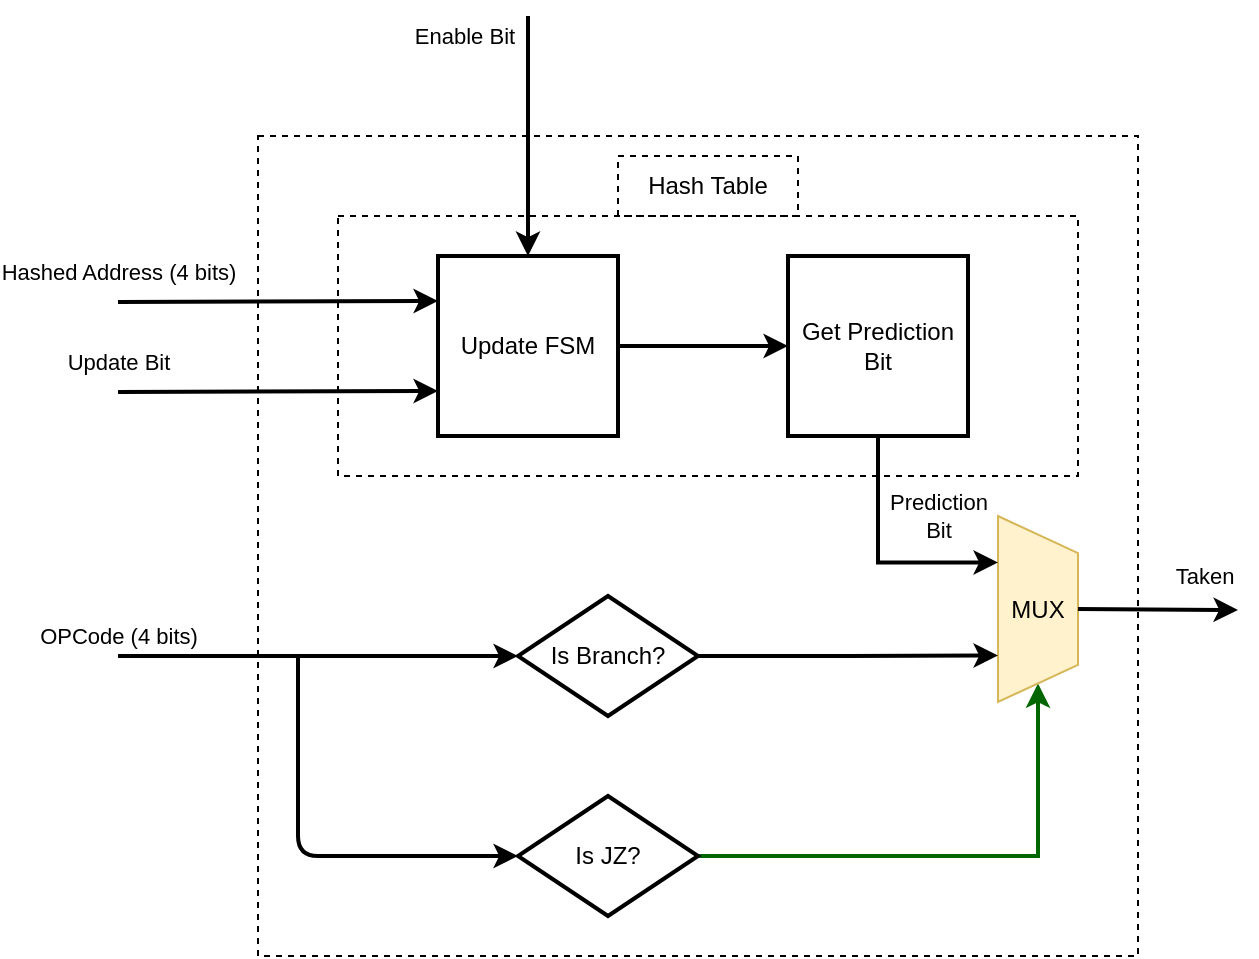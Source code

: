 <mxfile version="13.1.2" type="device"><diagram id="WoQ3Saj_Z_p78L-HDYly" name="Page-1"><mxGraphModel dx="1355" dy="774" grid="1" gridSize="10" guides="1" tooltips="1" connect="1" arrows="1" fold="1" page="1" pageScale="1" pageWidth="850" pageHeight="1100" math="0" shadow="0"><root><mxCell id="0"/><mxCell id="1" parent="0"/><mxCell id="PSD2NYwLCIgB_jXhVFpv-56" value="" style="rounded=0;whiteSpace=wrap;html=1;dashed=1;strokeWidth=1;fillColor=none;" parent="1" vertex="1"><mxGeometry x="160" y="140" width="440" height="410" as="geometry"/></mxCell><mxCell id="PSD2NYwLCIgB_jXhVFpv-48" value="" style="rounded=0;whiteSpace=wrap;html=1;strokeWidth=1;dashed=1;fillColor=none;" parent="1" vertex="1"><mxGeometry x="200" y="180" width="370" height="130" as="geometry"/></mxCell><mxCell id="PSD2NYwLCIgB_jXhVFpv-51" style="edgeStyle=orthogonalEdgeStyle;rounded=0;orthogonalLoop=1;jettySize=auto;html=1;exitX=1;exitY=0.5;exitDx=0;exitDy=0;entryX=1;entryY=0.5;entryDx=0;entryDy=0;strokeWidth=2;strokeColor=#006600;" parent="1" source="PSD2NYwLCIgB_jXhVFpv-9" target="PSD2NYwLCIgB_jXhVFpv-32" edge="1"><mxGeometry relative="1" as="geometry"/></mxCell><mxCell id="PSD2NYwLCIgB_jXhVFpv-9" value="Is JZ?" style="rhombus;whiteSpace=wrap;html=1;strokeWidth=2;" parent="1" vertex="1"><mxGeometry x="290" y="470" width="90" height="60" as="geometry"/></mxCell><mxCell id="PSD2NYwLCIgB_jXhVFpv-47" style="edgeStyle=orthogonalEdgeStyle;rounded=0;orthogonalLoop=1;jettySize=auto;html=1;exitX=1;exitY=0.5;exitDx=0;exitDy=0;entryX=0;entryY=0.5;entryDx=0;entryDy=0;strokeWidth=2;" parent="1" source="PSD2NYwLCIgB_jXhVFpv-24" target="PSD2NYwLCIgB_jXhVFpv-46" edge="1"><mxGeometry relative="1" as="geometry"/></mxCell><mxCell id="G2Ko8WkckL0A-XlBAwxA-2" style="edgeStyle=orthogonalEdgeStyle;rounded=0;orthogonalLoop=1;jettySize=auto;html=1;exitX=0.5;exitY=0;exitDx=0;exitDy=0;endArrow=none;endFill=0;startArrow=classic;startFill=1;strokeWidth=2;" edge="1" parent="1" source="PSD2NYwLCIgB_jXhVFpv-24"><mxGeometry relative="1" as="geometry"><mxPoint x="295" y="80" as="targetPoint"/></mxGeometry></mxCell><mxCell id="G2Ko8WkckL0A-XlBAwxA-3" value="Enable Bit" style="edgeLabel;html=1;align=center;verticalAlign=middle;resizable=0;points=[];" vertex="1" connectable="0" parent="G2Ko8WkckL0A-XlBAwxA-2"><mxGeometry x="0.7" y="1" relative="1" as="geometry"><mxPoint x="-31" y="-8" as="offset"/></mxGeometry></mxCell><mxCell id="PSD2NYwLCIgB_jXhVFpv-24" value="&lt;span style=&quot;white-space: normal&quot;&gt;Update FSM&lt;/span&gt;" style="whiteSpace=wrap;html=1;aspect=fixed;strokeWidth=2;" parent="1" vertex="1"><mxGeometry x="250" y="200" width="90" height="90" as="geometry"/></mxCell><mxCell id="PSD2NYwLCIgB_jXhVFpv-27" value="Update Bit" style="endArrow=classic;html=1;entryX=0;entryY=0.75;entryDx=0;entryDy=0;strokeWidth=2;" parent="1" target="PSD2NYwLCIgB_jXhVFpv-24" edge="1"><mxGeometry x="-1" y="15" width="50" height="50" relative="1" as="geometry"><mxPoint x="90" y="268" as="sourcePoint"/><mxPoint x="410" y="390" as="targetPoint"/><mxPoint as="offset"/></mxGeometry></mxCell><mxCell id="PSD2NYwLCIgB_jXhVFpv-32" value="&lt;font style=&quot;font-size: 12px&quot;&gt;MUX&lt;/font&gt;" style="shape=trapezoid;perimeter=trapezoidPerimeter;whiteSpace=wrap;html=1;direction=south;fillColor=#fff2cc;strokeColor=#d6b656;" parent="1" vertex="1"><mxGeometry x="530" y="330" width="40" height="93" as="geometry"/></mxCell><mxCell id="PSD2NYwLCIgB_jXhVFpv-50" style="edgeStyle=orthogonalEdgeStyle;rounded=0;orthogonalLoop=1;jettySize=auto;html=1;exitX=1;exitY=0.5;exitDx=0;exitDy=0;entryX=0.75;entryY=1;entryDx=0;entryDy=0;strokeWidth=2;" parent="1" source="PSD2NYwLCIgB_jXhVFpv-38" target="PSD2NYwLCIgB_jXhVFpv-32" edge="1"><mxGeometry relative="1" as="geometry"/></mxCell><mxCell id="PSD2NYwLCIgB_jXhVFpv-38" value="Is Branch?" style="rhombus;whiteSpace=wrap;html=1;strokeWidth=2;" parent="1" vertex="1"><mxGeometry x="290" y="370" width="90" height="60" as="geometry"/></mxCell><mxCell id="PSD2NYwLCIgB_jXhVFpv-45" value="Hashed Address (4 bits)" style="endArrow=classic;html=1;entryX=0;entryY=0.25;entryDx=0;entryDy=0;strokeWidth=2;" parent="1" target="PSD2NYwLCIgB_jXhVFpv-24" edge="1"><mxGeometry x="-1" y="15" width="50" height="50" relative="1" as="geometry"><mxPoint x="90" y="223" as="sourcePoint"/><mxPoint x="260" y="277.5" as="targetPoint"/><mxPoint as="offset"/></mxGeometry></mxCell><mxCell id="PSD2NYwLCIgB_jXhVFpv-49" value="Prediction &lt;br&gt;Bit" style="edgeStyle=orthogonalEdgeStyle;rounded=0;orthogonalLoop=1;jettySize=auto;html=1;exitX=0.5;exitY=1;exitDx=0;exitDy=0;entryX=0.25;entryY=1;entryDx=0;entryDy=0;strokeWidth=2;" parent="1" source="PSD2NYwLCIgB_jXhVFpv-46" target="PSD2NYwLCIgB_jXhVFpv-32" edge="1"><mxGeometry x="0.514" y="23" relative="1" as="geometry"><mxPoint as="offset"/></mxGeometry></mxCell><mxCell id="PSD2NYwLCIgB_jXhVFpv-46" value="&lt;span style=&quot;white-space: normal&quot;&gt;Get Prediction Bit&lt;/span&gt;" style="whiteSpace=wrap;html=1;aspect=fixed;strokeWidth=2;" parent="1" vertex="1"><mxGeometry x="425" y="200" width="90" height="90" as="geometry"/></mxCell><mxCell id="PSD2NYwLCIgB_jXhVFpv-53" value="Taken" style="endArrow=classic;html=1;strokeWidth=2;exitX=0.5;exitY=0;exitDx=0;exitDy=0;" parent="1" source="PSD2NYwLCIgB_jXhVFpv-32" edge="1"><mxGeometry x="0.571" y="17" width="50" height="50" relative="1" as="geometry"><mxPoint x="580" y="410" as="sourcePoint"/><mxPoint x="650" y="377" as="targetPoint"/><mxPoint as="offset"/></mxGeometry></mxCell><mxCell id="PSD2NYwLCIgB_jXhVFpv-54" value="OPCode (4 bits)" style="endArrow=classic;html=1;strokeWidth=2;entryX=0;entryY=0.5;entryDx=0;entryDy=0;" parent="1" target="PSD2NYwLCIgB_jXhVFpv-38" edge="1"><mxGeometry x="-1" y="10" width="50" height="50" relative="1" as="geometry"><mxPoint x="90" y="400" as="sourcePoint"/><mxPoint x="200" y="380" as="targetPoint"/><mxPoint as="offset"/></mxGeometry></mxCell><mxCell id="PSD2NYwLCIgB_jXhVFpv-55" value="" style="endArrow=classic;html=1;strokeWidth=2;entryX=0;entryY=0.5;entryDx=0;entryDy=0;" parent="1" target="PSD2NYwLCIgB_jXhVFpv-9" edge="1"><mxGeometry width="50" height="50" relative="1" as="geometry"><mxPoint x="180" y="400" as="sourcePoint"/><mxPoint x="300" y="410" as="targetPoint"/><Array as="points"><mxPoint x="180" y="500"/></Array></mxGeometry></mxCell><mxCell id="PSD2NYwLCIgB_jXhVFpv-58" value="Hash Table" style="rounded=0;whiteSpace=wrap;html=1;dashed=1;strokeWidth=1;fillColor=none;" parent="1" vertex="1"><mxGeometry x="340" y="150" width="90" height="30" as="geometry"/></mxCell></root></mxGraphModel></diagram></mxfile>